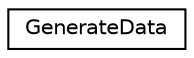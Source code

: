 digraph "Graphical Class Hierarchy"
{
  edge [fontname="Helvetica",fontsize="10",labelfontname="Helvetica",labelfontsize="10"];
  node [fontname="Helvetica",fontsize="10",shape=record];
  rankdir="LR";
  Node0 [label="GenerateData",height=0.2,width=0.4,color="black", fillcolor="white", style="filled",URL="$classGenerateData.html"];
}
